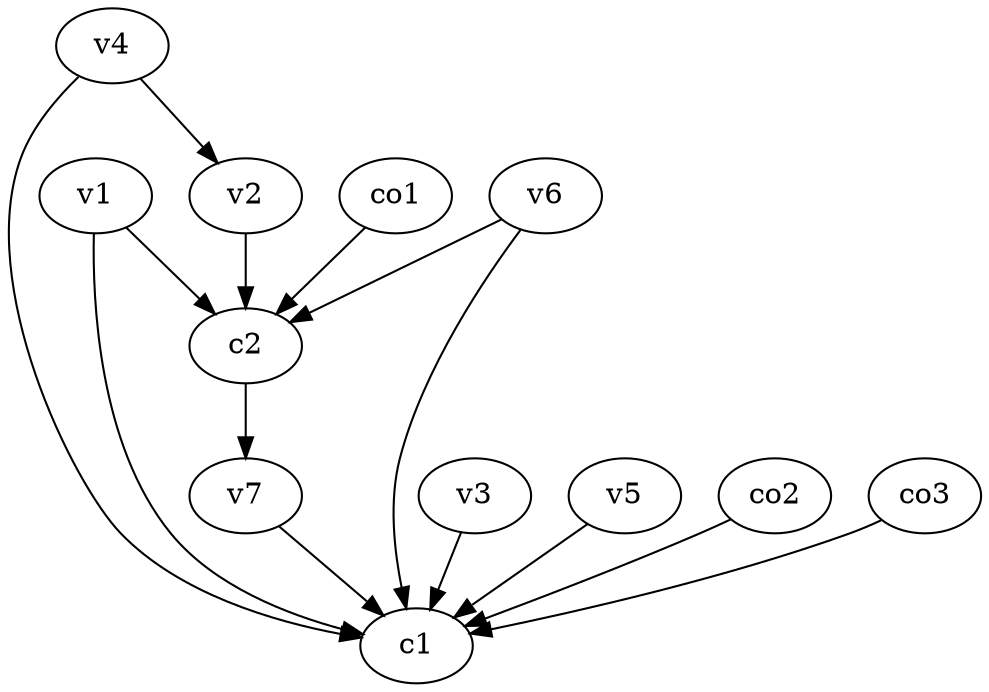 strict digraph  {
c1;
c2;
v1;
v2;
v3;
v4;
v5;
v6;
v7;
co1;
co2;
co3;
c2 -> v7  [weight=1];
v1 -> c1  [weight=1];
v1 -> c2  [weight=1];
v2 -> c2  [weight=1];
v3 -> c1  [weight=1];
v4 -> c1  [weight=1];
v4 -> v2  [weight=1];
v5 -> c1  [weight=1];
v6 -> c2  [weight=1];
v6 -> c1  [weight=1];
v7 -> c1  [weight=1];
co1 -> c2  [weight=1];
co2 -> c1  [weight=1];
co3 -> c1  [weight=1];
}
